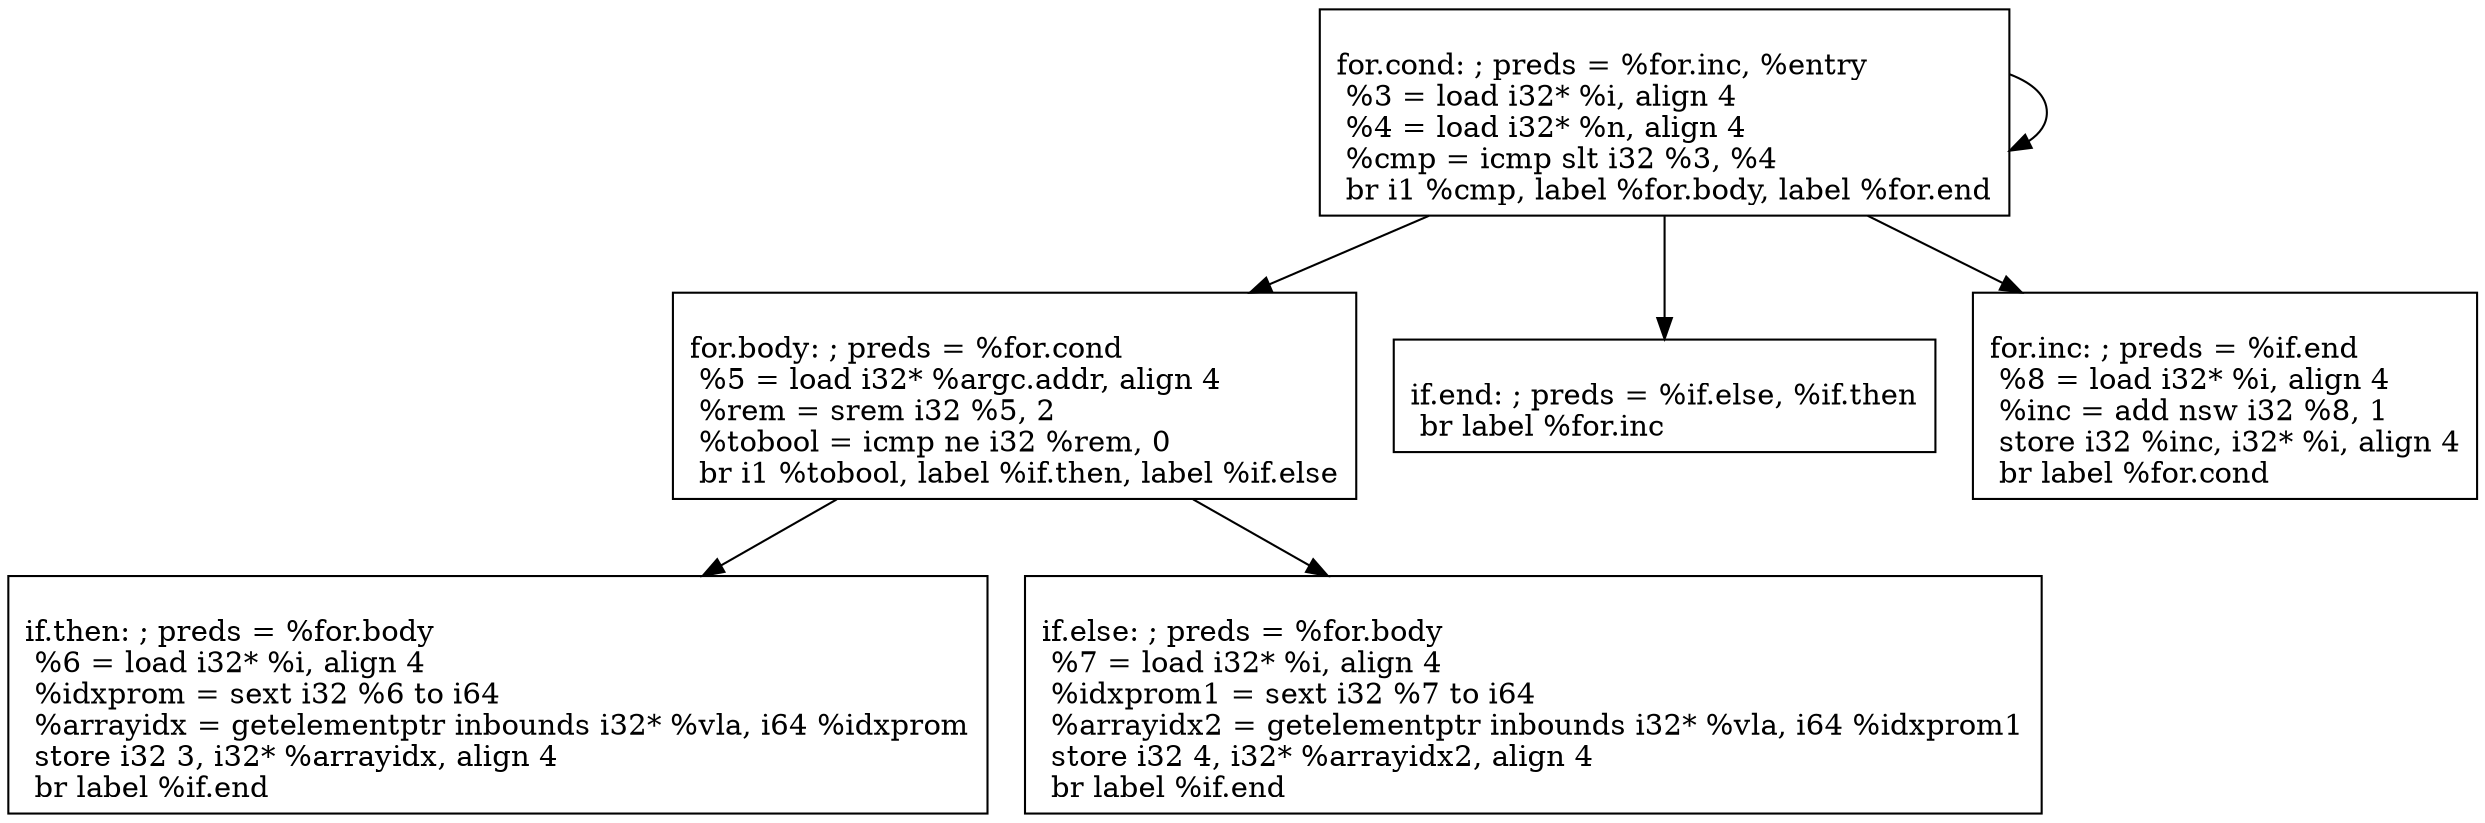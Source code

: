 digraph "CDG for controldeps.dot module" {
Node0x22f8ad0 [shape=record, label="\lfor.cond:                                         ; preds = %for.inc, %entry\l  %3 = load i32* %i, align 4\l  %4 = load i32* %n, align 4\l  %cmp = icmp slt i32 %3, %4\l  br i1 %cmp, label %for.body, label %for.end\l"];
Node0x22f8ad0->Node0x22f8ad0
Node0x22f8b30 [shape=record, label="\lfor.body:                                         ; preds = %for.cond\l  %5 = load i32* %argc.addr, align 4\l  %rem = srem i32 %5, 2\l  %tobool = icmp ne i32 %rem, 0\l  br i1 %tobool, label %if.then, label %if.else\l"];
Node0x22f8ad0->Node0x22f8b30
Node0x22f8c50 [shape=record, label="\lif.end:                                           ; preds = %if.else, %if.then\l  br label %for.inc\l"];
Node0x22f8ad0->Node0x22f8c50
Node0x22f8cb0 [shape=record, label="\lfor.inc:                                          ; preds = %if.end\l  %8 = load i32* %i, align 4\l  %inc = add nsw i32 %8, 1\l  store i32 %inc, i32* %i, align 4\l  br label %for.cond\l"];
Node0x22f8ad0->Node0x22f8cb0
Node0x22f8b90 [shape=record, label="\lif.then:                                          ; preds = %for.body\l  %6 = load i32* %i, align 4\l  %idxprom = sext i32 %6 to i64\l  %arrayidx = getelementptr inbounds i32* %vla, i64 %idxprom\l  store i32 3, i32* %arrayidx, align 4\l  br label %if.end\l"];
Node0x22f8b30->Node0x22f8b90
Node0x22f8bf0 [shape=record, label="\lif.else:                                          ; preds = %for.body\l  %7 = load i32* %i, align 4\l  %idxprom1 = sext i32 %7 to i64\l  %arrayidx2 = getelementptr inbounds i32* %vla, i64 %idxprom1\l  store i32 4, i32* %arrayidx2, align 4\l  br label %if.end\l"];
Node0x22f8b30->Node0x22f8bf0
}